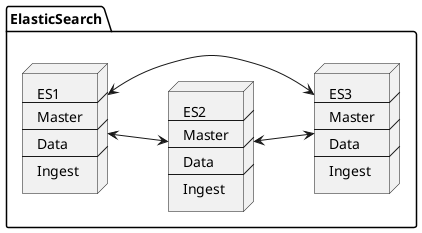 @startuml

left to right direction

package "ElasticSearch" {
  node ES1 [
    ES1
    ----
    Master
    ----
    Data
    ----
    Ingest
  ]
  node ES2 [
    ES2
    ----
    Master
    ----
    Data
    ----
    Ingest
  ]
  node ES3 [
    ES3
    ----
    Master
    ----
    Data
    ----
    Ingest
  ]
}

ES1<-->ES2
ES2<-->ES3
ES3<-->ES1

@enduml

